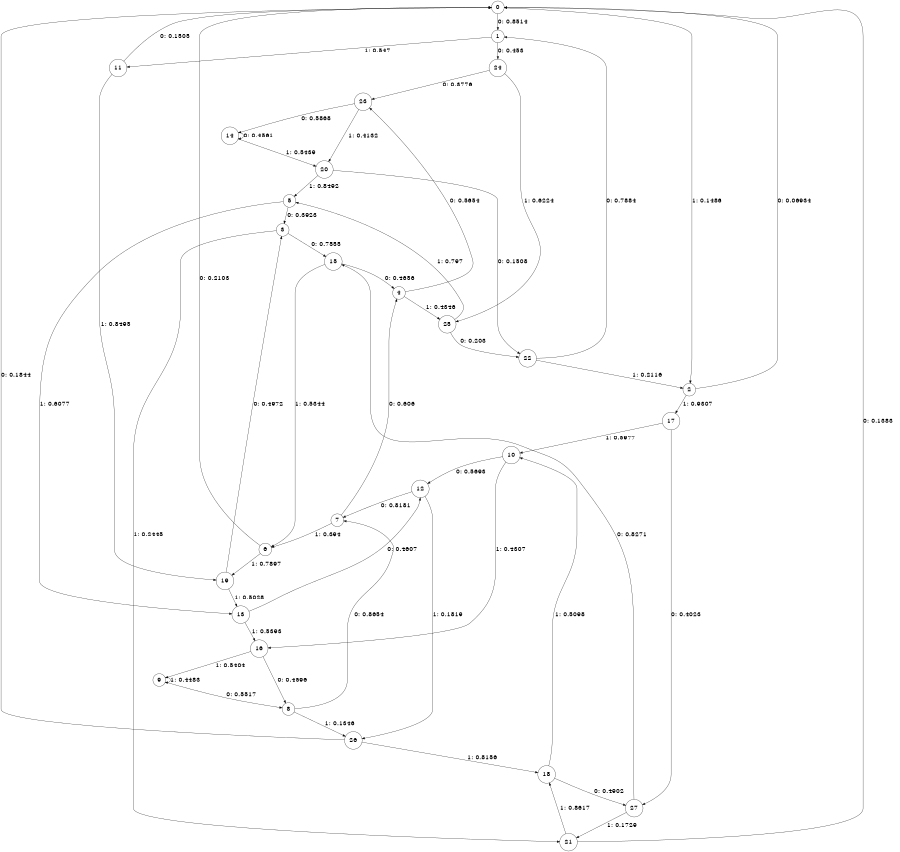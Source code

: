 digraph "ch34randomL5" {
size = "6,8.5";
ratio = "fill";
node [shape = circle];
node [fontsize = 24];
edge [fontsize = 24];
0 -> 1 [label = "0: 0.8514   "];
0 -> 2 [label = "1: 0.1486   "];
1 -> 24 [label = "0: 0.453    "];
1 -> 11 [label = "1: 0.547    "];
2 -> 0 [label = "0: 0.06934  "];
2 -> 17 [label = "1: 0.9307   "];
3 -> 15 [label = "0: 0.7555   "];
3 -> 21 [label = "1: 0.2445   "];
4 -> 23 [label = "0: 0.5654   "];
4 -> 25 [label = "1: 0.4346   "];
5 -> 3 [label = "0: 0.3923   "];
5 -> 13 [label = "1: 0.6077   "];
6 -> 0 [label = "0: 0.2103   "];
6 -> 19 [label = "1: 0.7897   "];
7 -> 4 [label = "0: 0.606    "];
7 -> 6 [label = "1: 0.394    "];
8 -> 7 [label = "0: 0.8654   "];
8 -> 26 [label = "1: 0.1346   "];
9 -> 8 [label = "0: 0.5517   "];
9 -> 9 [label = "1: 0.4483   "];
10 -> 12 [label = "0: 0.5693   "];
10 -> 16 [label = "1: 0.4307   "];
11 -> 0 [label = "0: 0.1505   "];
11 -> 19 [label = "1: 0.8495   "];
12 -> 7 [label = "0: 0.8181   "];
12 -> 26 [label = "1: 0.1819   "];
13 -> 12 [label = "0: 0.4607   "];
13 -> 16 [label = "1: 0.5393   "];
14 -> 14 [label = "0: 0.4561   "];
14 -> 20 [label = "1: 0.5439   "];
15 -> 4 [label = "0: 0.4656   "];
15 -> 6 [label = "1: 0.5344   "];
16 -> 8 [label = "0: 0.4596   "];
16 -> 9 [label = "1: 0.5404   "];
17 -> 27 [label = "0: 0.4023   "];
17 -> 10 [label = "1: 0.5977   "];
18 -> 27 [label = "0: 0.4902   "];
18 -> 10 [label = "1: 0.5098   "];
19 -> 3 [label = "0: 0.4972   "];
19 -> 13 [label = "1: 0.5028   "];
20 -> 22 [label = "0: 0.1508   "];
20 -> 5 [label = "1: 0.8492   "];
21 -> 0 [label = "0: 0.1383   "];
21 -> 18 [label = "1: 0.8617   "];
22 -> 1 [label = "0: 0.7884   "];
22 -> 2 [label = "1: 0.2116   "];
23 -> 14 [label = "0: 0.5868   "];
23 -> 20 [label = "1: 0.4132   "];
24 -> 23 [label = "0: 0.3776   "];
24 -> 25 [label = "1: 0.6224   "];
25 -> 22 [label = "0: 0.203    "];
25 -> 5 [label = "1: 0.797    "];
26 -> 0 [label = "0: 0.1844   "];
26 -> 18 [label = "1: 0.8156   "];
27 -> 15 [label = "0: 0.8271   "];
27 -> 21 [label = "1: 0.1729   "];
}
